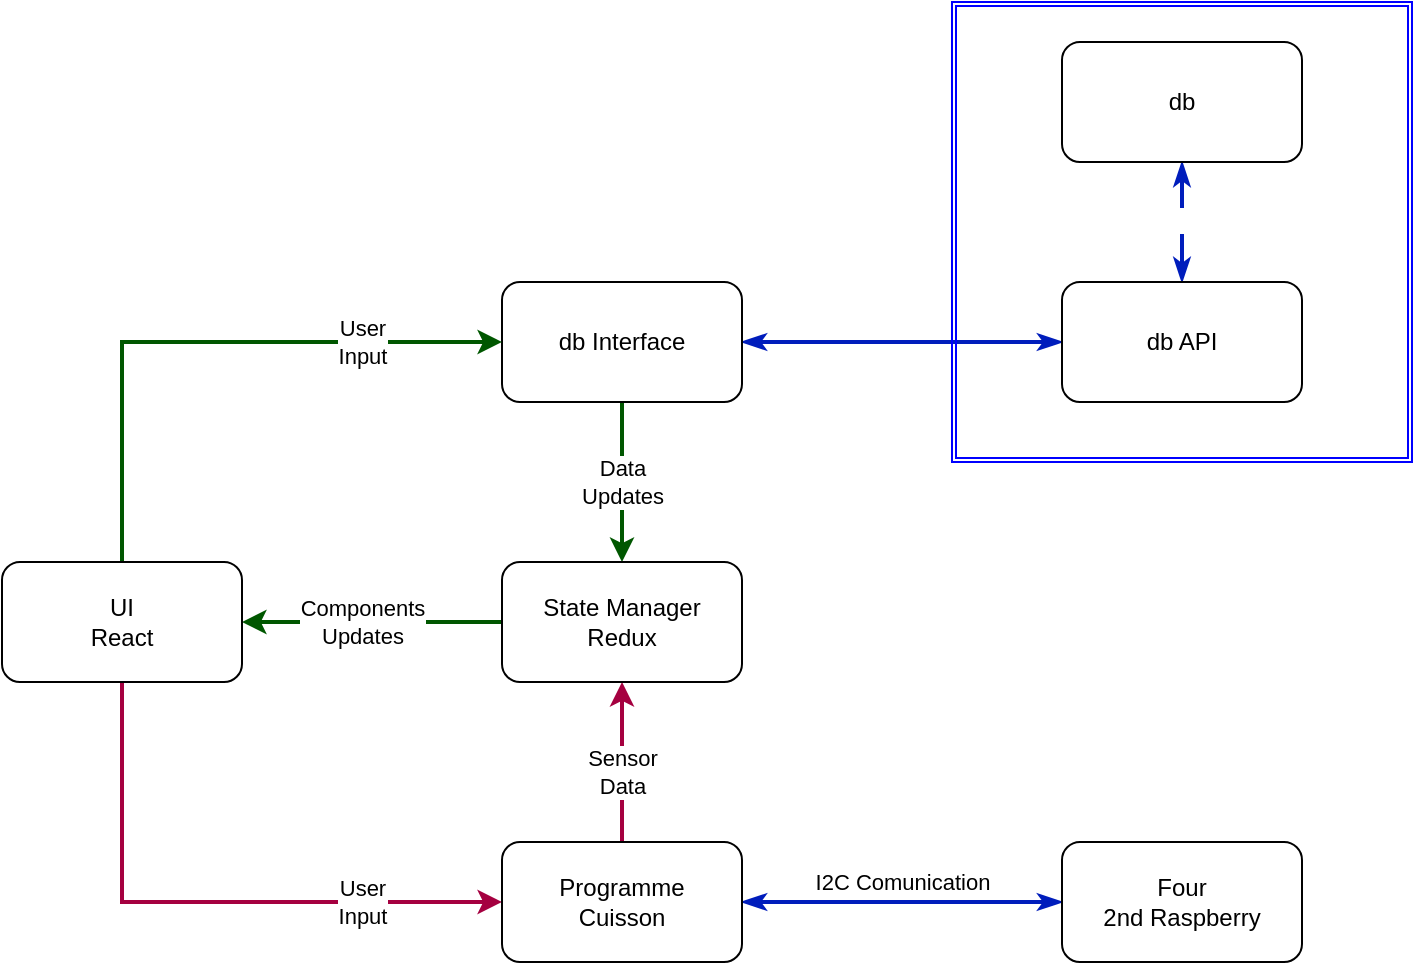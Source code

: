 <mxfile version="13.6.5">
    <diagram id="q9D4YvUuuatnLBDIVhE7" name="Page-1">
        <mxGraphModel dx="766" dy="545" grid="1" gridSize="10" guides="1" tooltips="1" connect="1" arrows="1" fold="1" page="1" pageScale="1" pageWidth="827" pageHeight="1169" math="0" shadow="0">
            <root>
                <mxCell id="0"/>
                <mxCell id="1" parent="0"/>
                <mxCell id="32" value="" style="edgeStyle=orthogonalEdgeStyle;rounded=1;orthogonalLoop=1;jettySize=auto;html=1;startArrow=classicThin;startFill=1;strokeWidth=2;fontColor=#4C0099;align=center;fillColor=#0050ef;strokeColor=#001DBC;endArrow=classicThin;endFill=1;" parent="1" source="28" target="31" edge="1">
                    <mxGeometry relative="1" as="geometry"/>
                </mxCell>
                <mxCell id="33" value="post / get" style="edgeLabel;html=1;align=center;verticalAlign=middle;resizable=0;points=[];fontColor=#FFFFFF;" parent="32" vertex="1" connectable="0">
                    <mxGeometry x="-0.277" y="2" relative="1" as="geometry">
                        <mxPoint x="12.38" y="-8" as="offset"/>
                    </mxGeometry>
                </mxCell>
                <mxCell id="90" style="edgeStyle=orthogonalEdgeStyle;rounded=0;orthogonalLoop=1;jettySize=auto;html=1;exitX=0.5;exitY=1;exitDx=0;exitDy=0;entryX=0.5;entryY=0;entryDx=0;entryDy=0;strokeWidth=2;fillColor=#008a00;strokeColor=#005700;" edge="1" parent="1" source="28" target="88">
                    <mxGeometry relative="1" as="geometry"/>
                </mxCell>
                <mxCell id="94" value="Data&lt;br&gt;Updates" style="edgeLabel;html=1;align=center;verticalAlign=middle;resizable=0;points=[];" vertex="1" connectable="0" parent="90">
                    <mxGeometry x="-0.318" y="2" relative="1" as="geometry">
                        <mxPoint x="-2" y="12.57" as="offset"/>
                    </mxGeometry>
                </mxCell>
                <mxCell id="28" value="db Interface" style="rounded=1;whiteSpace=wrap;html=1;" parent="1" vertex="1">
                    <mxGeometry x="330" y="340" width="120" height="60" as="geometry"/>
                </mxCell>
                <mxCell id="37" value="" style="edgeStyle=orthogonalEdgeStyle;rounded=1;orthogonalLoop=1;jettySize=auto;html=1;startArrow=classicThin;startFill=1;strokeWidth=2;fontColor=#FFFFFF;align=center;fillColor=#0050ef;strokeColor=#001DBC;endArrow=classicThin;endFill=1;" parent="1" source="31" target="36" edge="1">
                    <mxGeometry relative="1" as="geometry"/>
                </mxCell>
                <mxCell id="38" value="Mongoose" style="edgeLabel;html=1;align=center;verticalAlign=middle;resizable=0;points=[];fontColor=#FFFFFF;" parent="37" vertex="1" connectable="0">
                    <mxGeometry x="-0.157" y="-3" relative="1" as="geometry">
                        <mxPoint x="-3" y="-6.21" as="offset"/>
                    </mxGeometry>
                </mxCell>
                <mxCell id="31" value="db API" style="rounded=1;whiteSpace=wrap;html=1;" parent="1" vertex="1">
                    <mxGeometry x="610" y="340" width="120" height="60" as="geometry"/>
                </mxCell>
                <mxCell id="34" value="" style="shape=ext;double=1;whiteSpace=wrap;html=1;aspect=fixed;fillColor=none;strokeColor=#0000FF;" parent="1" vertex="1">
                    <mxGeometry x="555" y="200" width="230" height="230" as="geometry"/>
                </mxCell>
                <mxCell id="36" value="db" style="rounded=1;whiteSpace=wrap;html=1;" parent="1" vertex="1">
                    <mxGeometry x="610" y="220" width="120" height="60" as="geometry"/>
                </mxCell>
                <mxCell id="92" value="" style="edgeStyle=orthogonalEdgeStyle;rounded=0;orthogonalLoop=1;jettySize=auto;html=1;strokeWidth=2;fillColor=#008a00;strokeColor=#005700;entryX=1;entryY=0.5;entryDx=0;entryDy=0;" edge="1" parent="1" source="88" target="91">
                    <mxGeometry relative="1" as="geometry"/>
                </mxCell>
                <mxCell id="95" value="Components&lt;br&gt;Updates" style="edgeLabel;html=1;align=center;verticalAlign=middle;resizable=0;points=[];" vertex="1" connectable="0" parent="92">
                    <mxGeometry x="-0.272" y="1" relative="1" as="geometry">
                        <mxPoint x="-22.41" y="-1" as="offset"/>
                    </mxGeometry>
                </mxCell>
                <mxCell id="98" value="" style="edgeStyle=orthogonalEdgeStyle;rounded=0;orthogonalLoop=1;jettySize=auto;html=1;strokeWidth=2;startArrow=classic;startFill=1;endArrow=none;endFill=0;fillColor=#d80073;strokeColor=#A50040;" edge="1" parent="1" source="88" target="97">
                    <mxGeometry relative="1" as="geometry"/>
                </mxCell>
                <mxCell id="101" value="Sensor&lt;br&gt;Data" style="edgeLabel;html=1;align=center;verticalAlign=middle;resizable=0;points=[];" vertex="1" connectable="0" parent="98">
                    <mxGeometry x="0.272" y="-3" relative="1" as="geometry">
                        <mxPoint x="3" y="-6.53" as="offset"/>
                    </mxGeometry>
                </mxCell>
                <mxCell id="88" value="State Manager&lt;br&gt;Redux" style="rounded=1;whiteSpace=wrap;html=1;" vertex="1" parent="1">
                    <mxGeometry x="330" y="480" width="120" height="60" as="geometry"/>
                </mxCell>
                <mxCell id="93" style="edgeStyle=orthogonalEdgeStyle;rounded=0;orthogonalLoop=1;jettySize=auto;html=1;exitX=0.5;exitY=0;exitDx=0;exitDy=0;entryX=0;entryY=0.5;entryDx=0;entryDy=0;strokeWidth=2;fillColor=#008a00;strokeColor=#005700;" edge="1" parent="1" source="91" target="28">
                    <mxGeometry relative="1" as="geometry"/>
                </mxCell>
                <mxCell id="96" value="User&lt;br&gt;Input" style="edgeLabel;html=1;align=center;verticalAlign=middle;resizable=0;points=[];" vertex="1" connectable="0" parent="93">
                    <mxGeometry x="-0.059" y="1" relative="1" as="geometry">
                        <mxPoint x="88.59" y="0.97" as="offset"/>
                    </mxGeometry>
                </mxCell>
                <mxCell id="100" style="edgeStyle=orthogonalEdgeStyle;rounded=0;orthogonalLoop=1;jettySize=auto;html=1;exitX=0.5;exitY=1;exitDx=0;exitDy=0;entryX=0;entryY=0.5;entryDx=0;entryDy=0;startArrow=none;startFill=0;endArrow=classic;endFill=1;strokeWidth=2;fillColor=#d80073;strokeColor=#A50040;" edge="1" parent="1" source="91" target="97">
                    <mxGeometry relative="1" as="geometry"/>
                </mxCell>
                <mxCell id="102" value="User&lt;br&gt;Input" style="edgeLabel;html=1;align=center;verticalAlign=middle;resizable=0;points=[];" vertex="1" connectable="0" parent="100">
                    <mxGeometry x="-0.301" y="2" relative="1" as="geometry">
                        <mxPoint x="118" y="5.17" as="offset"/>
                    </mxGeometry>
                </mxCell>
                <mxCell id="91" value="UI&lt;br&gt;React" style="rounded=1;whiteSpace=wrap;html=1;" vertex="1" parent="1">
                    <mxGeometry x="80" y="480" width="120" height="60" as="geometry"/>
                </mxCell>
                <mxCell id="104" value="" style="edgeStyle=orthogonalEdgeStyle;rounded=0;orthogonalLoop=1;jettySize=auto;html=1;startArrow=classicThin;startFill=1;endArrow=classicThin;endFill=1;strokeWidth=2;fillColor=#0050ef;strokeColor=#001DBC;" edge="1" parent="1" source="97" target="103">
                    <mxGeometry relative="1" as="geometry"/>
                </mxCell>
                <mxCell id="105" value="I2C Comunication" style="edgeLabel;html=1;align=center;verticalAlign=middle;resizable=0;points=[];" vertex="1" connectable="0" parent="104">
                    <mxGeometry x="-0.252" y="-4" relative="1" as="geometry">
                        <mxPoint x="20" y="-14" as="offset"/>
                    </mxGeometry>
                </mxCell>
                <mxCell id="97" value="Programme&lt;br&gt;Cuisson" style="rounded=1;whiteSpace=wrap;html=1;" vertex="1" parent="1">
                    <mxGeometry x="330" y="620" width="120" height="60" as="geometry"/>
                </mxCell>
                <mxCell id="103" value="Four&lt;br&gt;2nd Raspberry" style="rounded=1;whiteSpace=wrap;html=1;" vertex="1" parent="1">
                    <mxGeometry x="610" y="620" width="120" height="60" as="geometry"/>
                </mxCell>
            </root>
        </mxGraphModel>
    </diagram>
</mxfile>